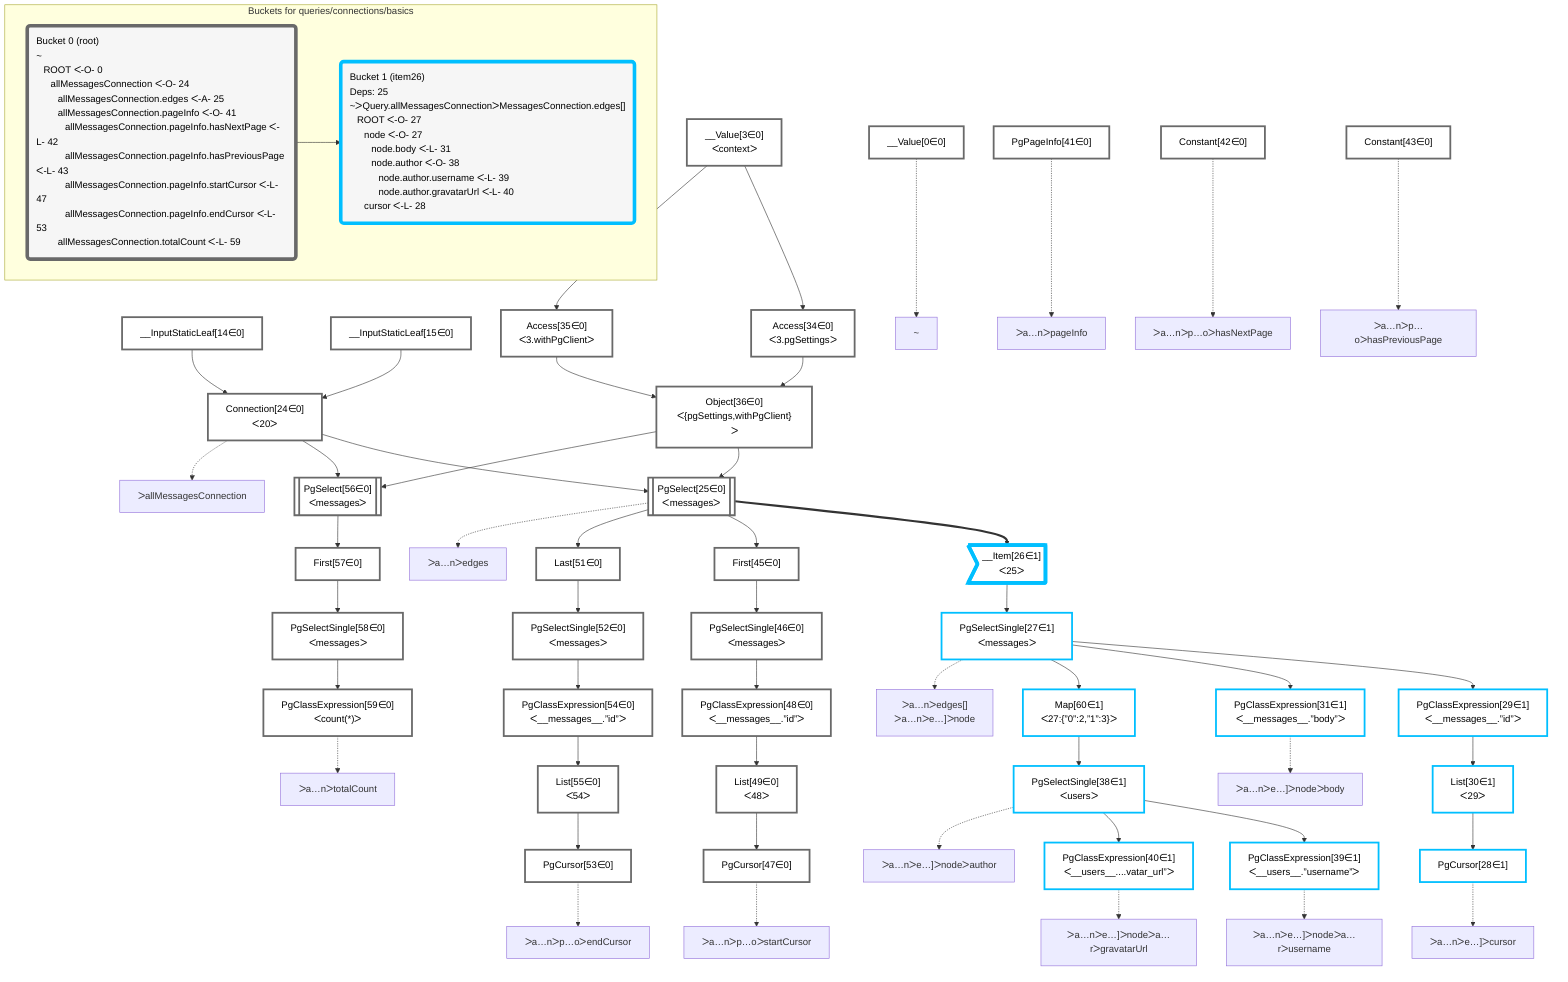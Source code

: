 graph TD
    classDef path fill:#eee,stroke:#000,color:#000
    classDef plan fill:#fff,stroke-width:3px,color:#000
    classDef itemplan fill:#fff,stroke-width:6px,color:#000
    classDef sideeffectplan fill:#f00,stroke-width:6px,color:#000
    classDef bucket fill:#f6f6f6,color:#000,stroke-width:6px,text-align:left


    %% define plans
    __Value0["__Value[0∈0]"]:::plan
    __Value3["__Value[3∈0]<br />ᐸcontextᐳ"]:::plan
    __InputStaticLeaf14["__InputStaticLeaf[14∈0]"]:::plan
    __InputStaticLeaf15["__InputStaticLeaf[15∈0]"]:::plan
    Access34["Access[34∈0]<br />ᐸ3.pgSettingsᐳ"]:::plan
    Access35["Access[35∈0]<br />ᐸ3.withPgClientᐳ"]:::plan
    Object36["Object[36∈0]<br />ᐸ{pgSettings,withPgClient}ᐳ"]:::plan
    Connection24["Connection[24∈0]<br />ᐸ20ᐳ"]:::plan
    PgSelect25[["PgSelect[25∈0]<br />ᐸmessagesᐳ"]]:::plan
    __Item26>"__Item[26∈1]<br />ᐸ25ᐳ"]:::itemplan
    PgSelectSingle27["PgSelectSingle[27∈1]<br />ᐸmessagesᐳ"]:::plan
    PgClassExpression29["PgClassExpression[29∈1]<br />ᐸ__messages__.”id”ᐳ"]:::plan
    List30["List[30∈1]<br />ᐸ29ᐳ"]:::plan
    PgCursor28["PgCursor[28∈1]"]:::plan
    PgClassExpression31["PgClassExpression[31∈1]<br />ᐸ__messages__.”body”ᐳ"]:::plan
    Map60["Map[60∈1]<br />ᐸ27:{”0”:2,”1”:3}ᐳ"]:::plan
    PgSelectSingle38["PgSelectSingle[38∈1]<br />ᐸusersᐳ"]:::plan
    PgClassExpression39["PgClassExpression[39∈1]<br />ᐸ__users__.”username”ᐳ"]:::plan
    PgClassExpression40["PgClassExpression[40∈1]<br />ᐸ__users__....vatar_url”ᐳ"]:::plan
    PgPageInfo41["PgPageInfo[41∈0]"]:::plan
    Constant42["Constant[42∈0]"]:::plan
    Constant43["Constant[43∈0]"]:::plan
    First45["First[45∈0]"]:::plan
    PgSelectSingle46["PgSelectSingle[46∈0]<br />ᐸmessagesᐳ"]:::plan
    PgClassExpression48["PgClassExpression[48∈0]<br />ᐸ__messages__.”id”ᐳ"]:::plan
    List49["List[49∈0]<br />ᐸ48ᐳ"]:::plan
    PgCursor47["PgCursor[47∈0]"]:::plan
    Last51["Last[51∈0]"]:::plan
    PgSelectSingle52["PgSelectSingle[52∈0]<br />ᐸmessagesᐳ"]:::plan
    PgClassExpression54["PgClassExpression[54∈0]<br />ᐸ__messages__.”id”ᐳ"]:::plan
    List55["List[55∈0]<br />ᐸ54ᐳ"]:::plan
    PgCursor53["PgCursor[53∈0]"]:::plan
    PgSelect56[["PgSelect[56∈0]<br />ᐸmessagesᐳ"]]:::plan
    First57["First[57∈0]"]:::plan
    PgSelectSingle58["PgSelectSingle[58∈0]<br />ᐸmessagesᐳ"]:::plan
    PgClassExpression59["PgClassExpression[59∈0]<br />ᐸcount(*)ᐳ"]:::plan

    %% plan dependencies
    __Value3 --> Access34
    __Value3 --> Access35
    Access34 & Access35 --> Object36
    __InputStaticLeaf14 & __InputStaticLeaf15 --> Connection24
    Object36 & Connection24 --> PgSelect25
    PgSelect25 ==> __Item26
    __Item26 --> PgSelectSingle27
    PgSelectSingle27 --> PgClassExpression29
    PgClassExpression29 --> List30
    List30 --> PgCursor28
    PgSelectSingle27 --> PgClassExpression31
    PgSelectSingle27 --> Map60
    Map60 --> PgSelectSingle38
    PgSelectSingle38 --> PgClassExpression39
    PgSelectSingle38 --> PgClassExpression40
    PgSelect25 --> First45
    First45 --> PgSelectSingle46
    PgSelectSingle46 --> PgClassExpression48
    PgClassExpression48 --> List49
    List49 --> PgCursor47
    PgSelect25 --> Last51
    Last51 --> PgSelectSingle52
    PgSelectSingle52 --> PgClassExpression54
    PgClassExpression54 --> List55
    List55 --> PgCursor53
    Object36 & Connection24 --> PgSelect56
    PgSelect56 --> First57
    First57 --> PgSelectSingle58
    PgSelectSingle58 --> PgClassExpression59

    %% plan-to-path relationships
    P0["~"]
    __Value0 -.-> P0
    P24["ᐳallMessagesConnection"]
    Connection24 -.-> P24
    P25["ᐳa…nᐳedges"]
    PgSelect25 -.-> P25
    P27["ᐳa…nᐳedges[]<br />ᐳa…nᐳe…]ᐳnode"]
    PgSelectSingle27 -.-> P27
    P28["ᐳa…nᐳe…]ᐳcursor"]
    PgCursor28 -.-> P28
    P31["ᐳa…nᐳe…]ᐳnodeᐳbody"]
    PgClassExpression31 -.-> P31
    P38["ᐳa…nᐳe…]ᐳnodeᐳauthor"]
    PgSelectSingle38 -.-> P38
    P39["ᐳa…nᐳe…]ᐳnodeᐳa…rᐳusername"]
    PgClassExpression39 -.-> P39
    P40["ᐳa…nᐳe…]ᐳnodeᐳa…rᐳgravatarUrl"]
    PgClassExpression40 -.-> P40
    P41["ᐳa…nᐳpageInfo"]
    PgPageInfo41 -.-> P41
    P42["ᐳa…nᐳp…oᐳhasNextPage"]
    Constant42 -.-> P42
    P43["ᐳa…nᐳp…oᐳhasPreviousPage"]
    Constant43 -.-> P43
    P47["ᐳa…nᐳp…oᐳstartCursor"]
    PgCursor47 -.-> P47
    P53["ᐳa…nᐳp…oᐳendCursor"]
    PgCursor53 -.-> P53
    P59["ᐳa…nᐳtotalCount"]
    PgClassExpression59 -.-> P59

    subgraph "Buckets for queries/connections/basics"
    Bucket0("Bucket 0 (root)<br />~<br />⠀ROOT ᐸ-O- 0<br />⠀⠀allMessagesConnection ᐸ-O- 24<br />⠀⠀⠀allMessagesConnection.edges ᐸ-A- 25<br />⠀⠀⠀allMessagesConnection.pageInfo ᐸ-O- 41<br />⠀⠀⠀⠀allMessagesConnection.pageInfo.hasNextPage ᐸ-L- 42<br />⠀⠀⠀⠀allMessagesConnection.pageInfo.hasPreviousPage ᐸ-L- 43<br />⠀⠀⠀⠀allMessagesConnection.pageInfo.startCursor ᐸ-L- 47<br />⠀⠀⠀⠀allMessagesConnection.pageInfo.endCursor ᐸ-L- 53<br />⠀⠀⠀allMessagesConnection.totalCount ᐸ-L- 59"):::bucket
    classDef bucket0 stroke:#696969
    class Bucket0,__Value0,__Value3,__InputStaticLeaf14,__InputStaticLeaf15,Connection24,PgSelect25,Access34,Access35,Object36,PgPageInfo41,Constant42,Constant43,First45,PgSelectSingle46,PgCursor47,PgClassExpression48,List49,Last51,PgSelectSingle52,PgCursor53,PgClassExpression54,List55,PgSelect56,First57,PgSelectSingle58,PgClassExpression59 bucket0
    Bucket1("Bucket 1 (item26)<br />Deps: 25<br />~ᐳQuery.allMessagesConnectionᐳMessagesConnection.edges[]<br />⠀ROOT ᐸ-O- 27<br />⠀⠀node ᐸ-O- 27<br />⠀⠀⠀node.body ᐸ-L- 31<br />⠀⠀⠀node.author ᐸ-O- 38<br />⠀⠀⠀⠀node.author.username ᐸ-L- 39<br />⠀⠀⠀⠀node.author.gravatarUrl ᐸ-L- 40<br />⠀⠀cursor ᐸ-L- 28"):::bucket
    classDef bucket1 stroke:#00bfff
    class Bucket1,__Item26,PgSelectSingle27,PgCursor28,PgClassExpression29,List30,PgClassExpression31,PgSelectSingle38,PgClassExpression39,PgClassExpression40,Map60 bucket1
    Bucket0 --> Bucket1
    end